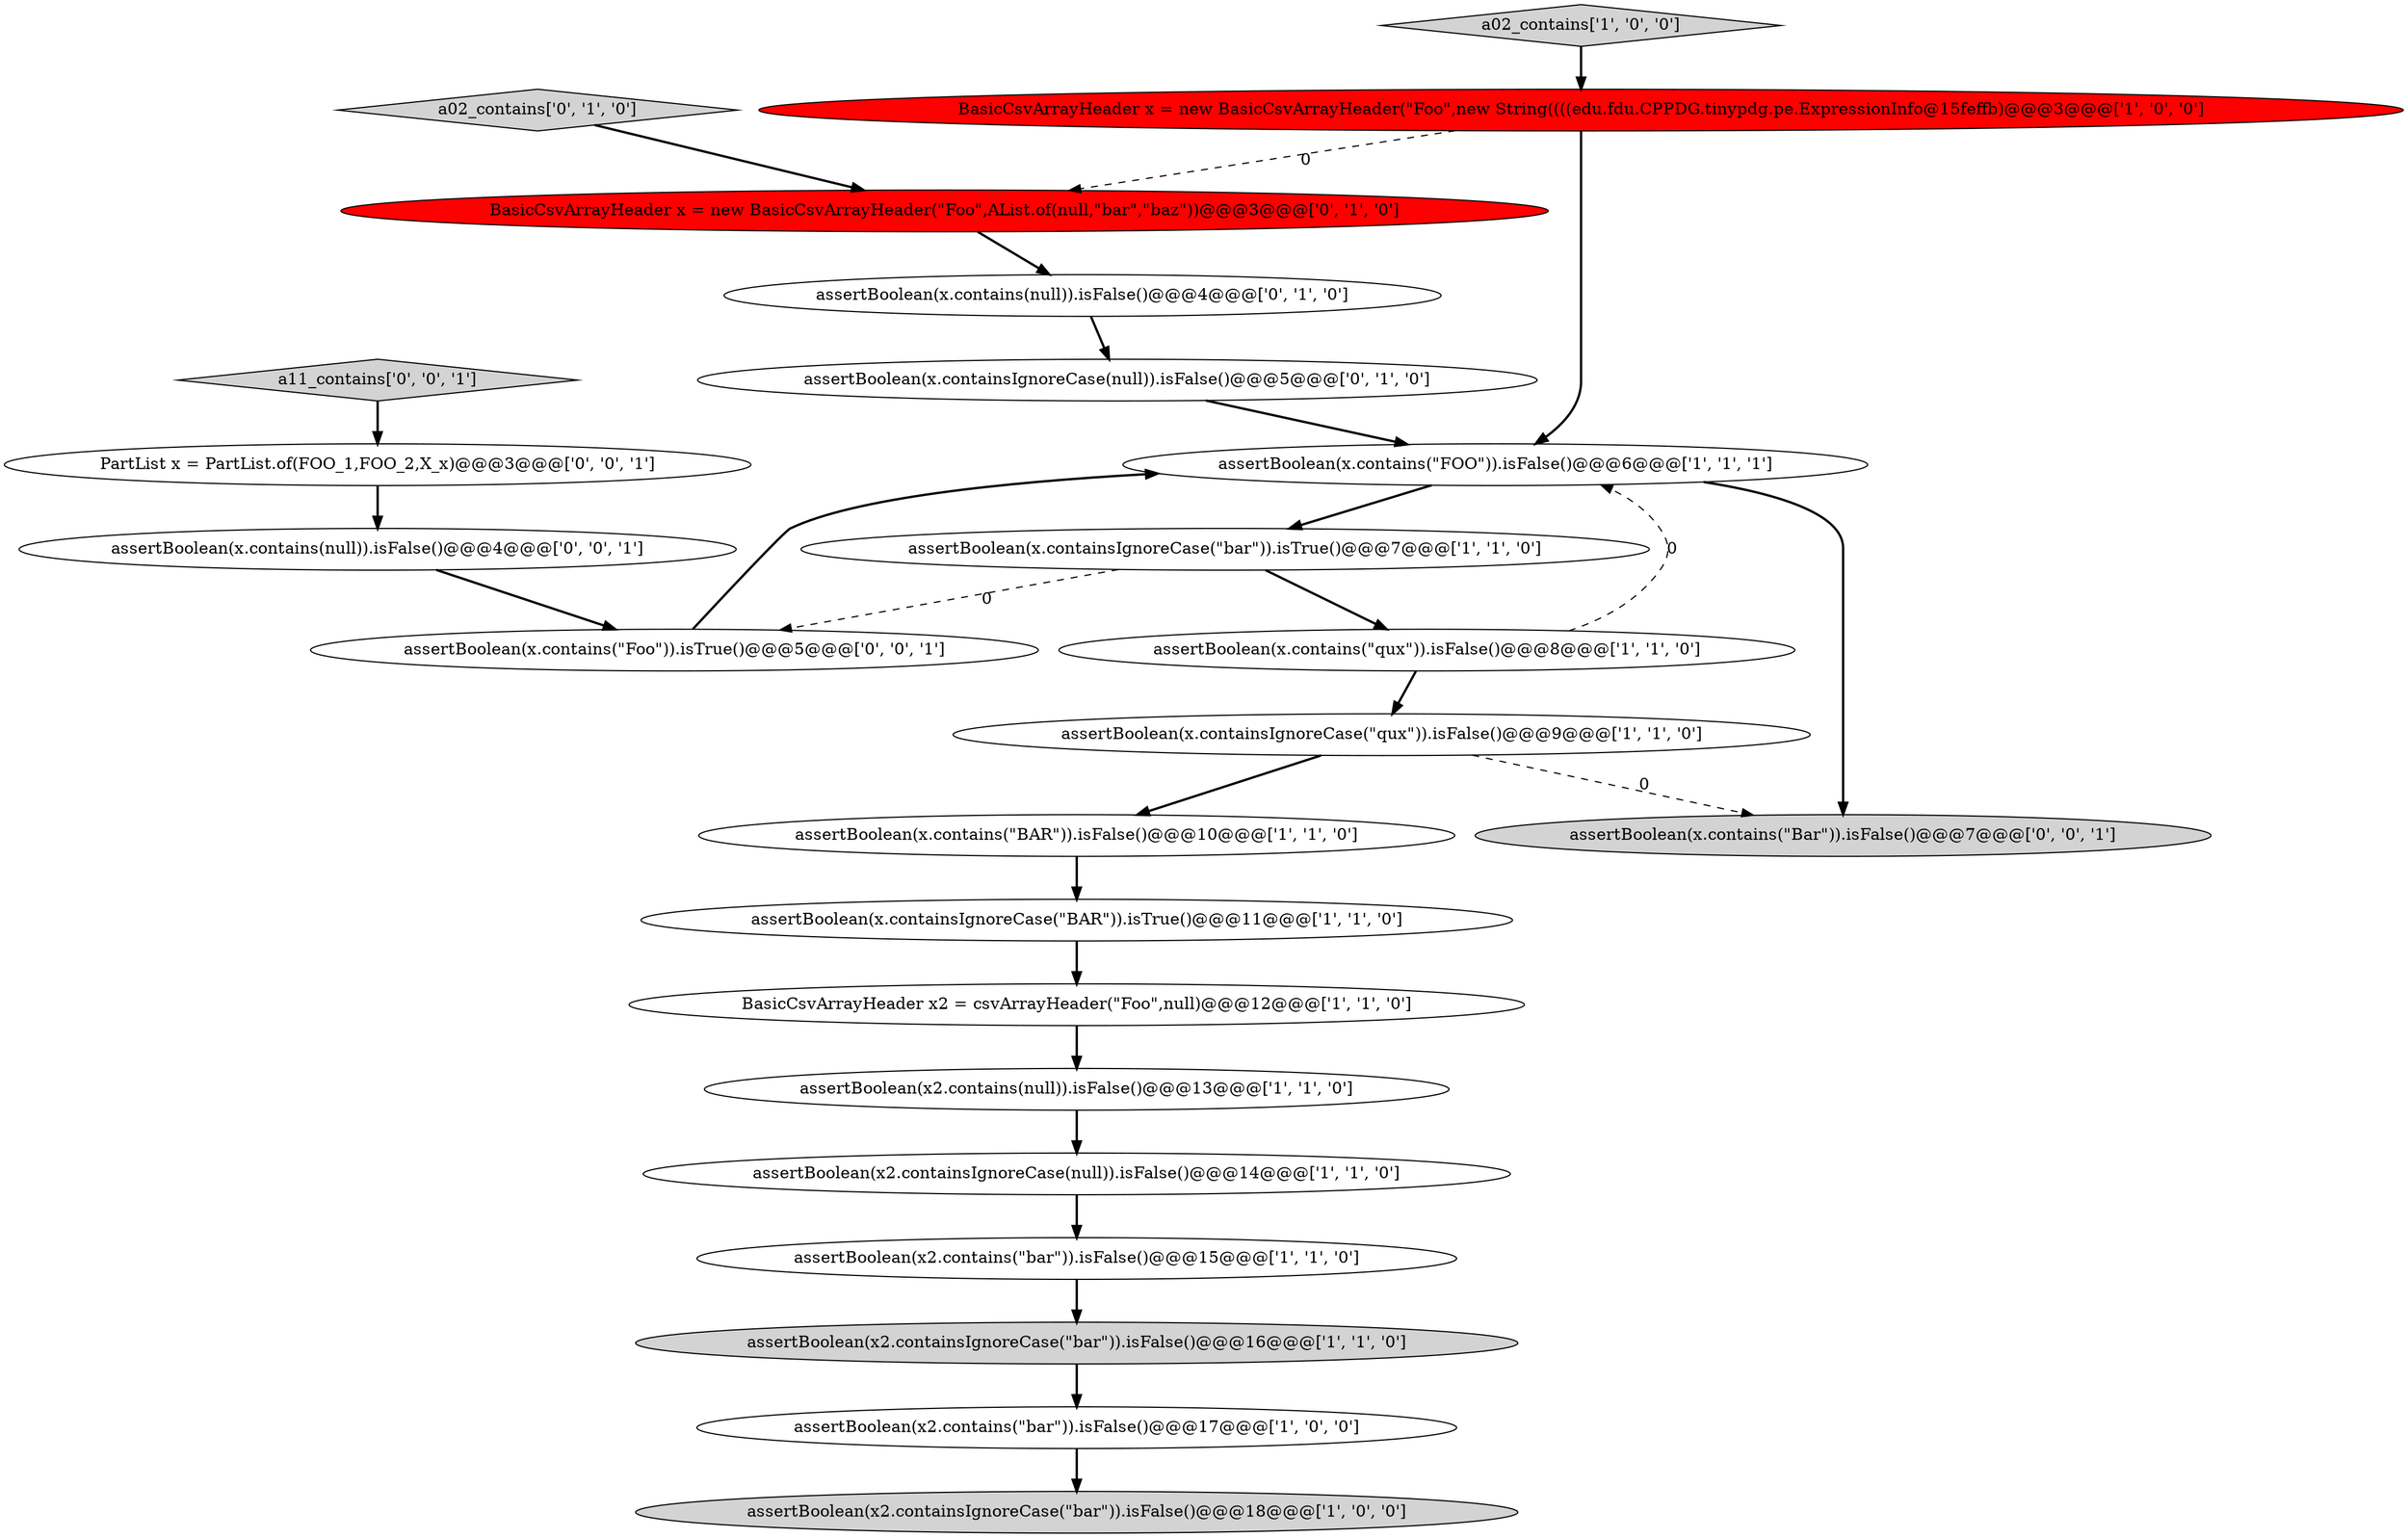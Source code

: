 digraph {
1 [style = filled, label = "assertBoolean(x.contains(\"FOO\")).isFalse()@@@6@@@['1', '1', '1']", fillcolor = white, shape = ellipse image = "AAA0AAABBB1BBB"];
5 [style = filled, label = "assertBoolean(x2.containsIgnoreCase(\"bar\")).isFalse()@@@16@@@['1', '1', '0']", fillcolor = lightgray, shape = ellipse image = "AAA0AAABBB1BBB"];
22 [style = filled, label = "PartList x = PartList.of(FOO_1,FOO_2,X_x)@@@3@@@['0', '0', '1']", fillcolor = white, shape = ellipse image = "AAA0AAABBB3BBB"];
15 [style = filled, label = "assertBoolean(x.contains(null)).isFalse()@@@4@@@['0', '1', '0']", fillcolor = white, shape = ellipse image = "AAA0AAABBB2BBB"];
19 [style = filled, label = "a11_contains['0', '0', '1']", fillcolor = lightgray, shape = diamond image = "AAA0AAABBB3BBB"];
13 [style = filled, label = "assertBoolean(x2.contains(null)).isFalse()@@@13@@@['1', '1', '0']", fillcolor = white, shape = ellipse image = "AAA0AAABBB1BBB"];
18 [style = filled, label = "BasicCsvArrayHeader x = new BasicCsvArrayHeader(\"Foo\",AList.of(null,\"bar\",\"baz\"))@@@3@@@['0', '1', '0']", fillcolor = red, shape = ellipse image = "AAA1AAABBB2BBB"];
23 [style = filled, label = "assertBoolean(x.contains(\"Foo\")).isTrue()@@@5@@@['0', '0', '1']", fillcolor = white, shape = ellipse image = "AAA0AAABBB3BBB"];
8 [style = filled, label = "BasicCsvArrayHeader x2 = csvArrayHeader(\"Foo\",null)@@@12@@@['1', '1', '0']", fillcolor = white, shape = ellipse image = "AAA0AAABBB1BBB"];
16 [style = filled, label = "a02_contains['0', '1', '0']", fillcolor = lightgray, shape = diamond image = "AAA0AAABBB2BBB"];
20 [style = filled, label = "assertBoolean(x.contains(null)).isFalse()@@@4@@@['0', '0', '1']", fillcolor = white, shape = ellipse image = "AAA0AAABBB3BBB"];
3 [style = filled, label = "assertBoolean(x2.containsIgnoreCase(null)).isFalse()@@@14@@@['1', '1', '0']", fillcolor = white, shape = ellipse image = "AAA0AAABBB1BBB"];
14 [style = filled, label = "assertBoolean(x.containsIgnoreCase(\"qux\")).isFalse()@@@9@@@['1', '1', '0']", fillcolor = white, shape = ellipse image = "AAA0AAABBB1BBB"];
17 [style = filled, label = "assertBoolean(x.containsIgnoreCase(null)).isFalse()@@@5@@@['0', '1', '0']", fillcolor = white, shape = ellipse image = "AAA0AAABBB2BBB"];
0 [style = filled, label = "assertBoolean(x.containsIgnoreCase(\"bar\")).isTrue()@@@7@@@['1', '1', '0']", fillcolor = white, shape = ellipse image = "AAA0AAABBB1BBB"];
6 [style = filled, label = "assertBoolean(x2.containsIgnoreCase(\"bar\")).isFalse()@@@18@@@['1', '0', '0']", fillcolor = lightgray, shape = ellipse image = "AAA0AAABBB1BBB"];
2 [style = filled, label = "a02_contains['1', '0', '0']", fillcolor = lightgray, shape = diamond image = "AAA0AAABBB1BBB"];
11 [style = filled, label = "assertBoolean(x.contains(\"BAR\")).isFalse()@@@10@@@['1', '1', '0']", fillcolor = white, shape = ellipse image = "AAA0AAABBB1BBB"];
12 [style = filled, label = "assertBoolean(x2.contains(\"bar\")).isFalse()@@@17@@@['1', '0', '0']", fillcolor = white, shape = ellipse image = "AAA0AAABBB1BBB"];
9 [style = filled, label = "assertBoolean(x.contains(\"qux\")).isFalse()@@@8@@@['1', '1', '0']", fillcolor = white, shape = ellipse image = "AAA0AAABBB1BBB"];
10 [style = filled, label = "assertBoolean(x2.contains(\"bar\")).isFalse()@@@15@@@['1', '1', '0']", fillcolor = white, shape = ellipse image = "AAA0AAABBB1BBB"];
21 [style = filled, label = "assertBoolean(x.contains(\"Bar\")).isFalse()@@@7@@@['0', '0', '1']", fillcolor = lightgray, shape = ellipse image = "AAA0AAABBB3BBB"];
4 [style = filled, label = "assertBoolean(x.containsIgnoreCase(\"BAR\")).isTrue()@@@11@@@['1', '1', '0']", fillcolor = white, shape = ellipse image = "AAA0AAABBB1BBB"];
7 [style = filled, label = "BasicCsvArrayHeader x = new BasicCsvArrayHeader(\"Foo\",new String((((edu.fdu.CPPDG.tinypdg.pe.ExpressionInfo@15feffb)@@@3@@@['1', '0', '0']", fillcolor = red, shape = ellipse image = "AAA1AAABBB1BBB"];
0->9 [style = bold, label=""];
16->18 [style = bold, label=""];
7->1 [style = bold, label=""];
7->18 [style = dashed, label="0"];
17->1 [style = bold, label=""];
0->23 [style = dashed, label="0"];
11->4 [style = bold, label=""];
18->15 [style = bold, label=""];
1->0 [style = bold, label=""];
12->6 [style = bold, label=""];
9->1 [style = dashed, label="0"];
3->10 [style = bold, label=""];
15->17 [style = bold, label=""];
10->5 [style = bold, label=""];
20->23 [style = bold, label=""];
13->3 [style = bold, label=""];
22->20 [style = bold, label=""];
5->12 [style = bold, label=""];
1->21 [style = bold, label=""];
9->14 [style = bold, label=""];
23->1 [style = bold, label=""];
4->8 [style = bold, label=""];
14->21 [style = dashed, label="0"];
2->7 [style = bold, label=""];
14->11 [style = bold, label=""];
19->22 [style = bold, label=""];
8->13 [style = bold, label=""];
}
